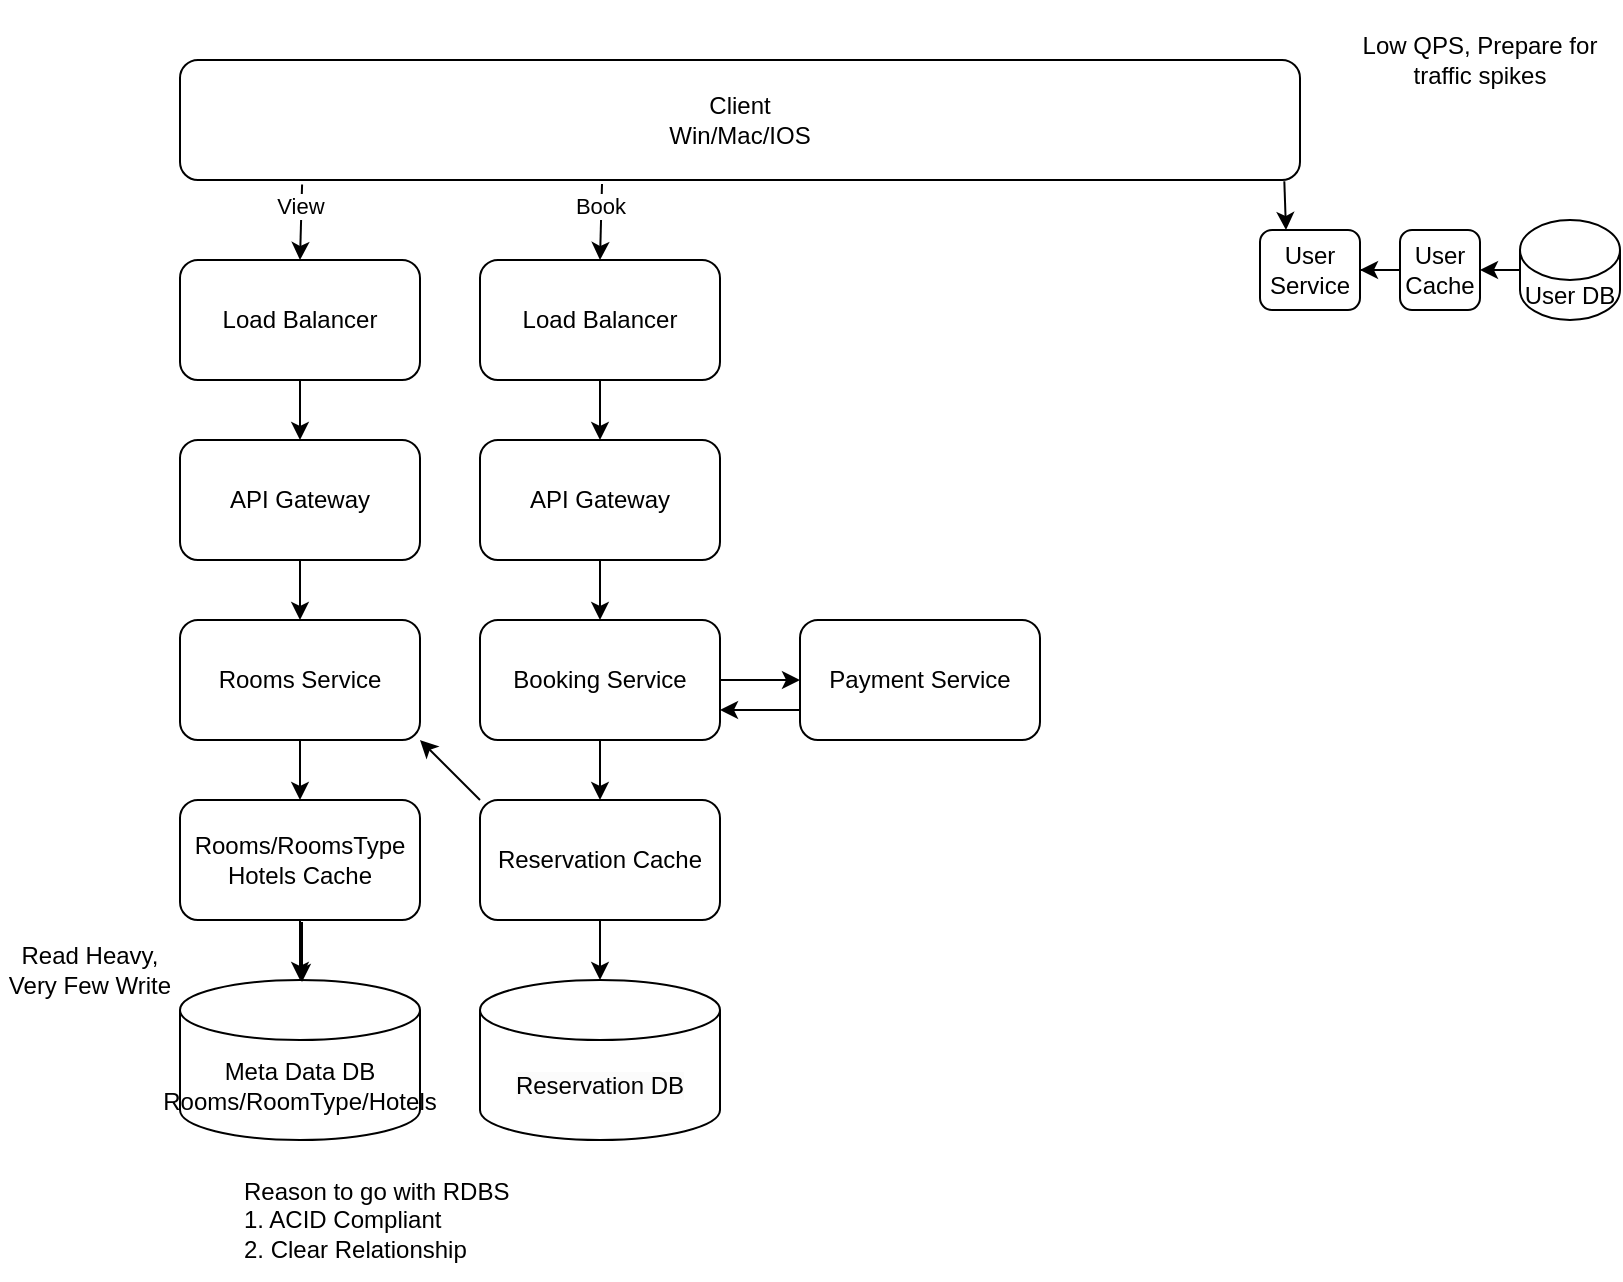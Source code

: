 <mxfile version="21.6.5" type="github">
  <diagram name="Page-1" id="9ZQMSgdtZmDHPQcAsFev">
    <mxGraphModel dx="2266" dy="837" grid="1" gridSize="10" guides="1" tooltips="1" connect="1" arrows="1" fold="1" page="1" pageScale="1" pageWidth="850" pageHeight="1100" math="0" shadow="0">
      <root>
        <mxCell id="0" />
        <mxCell id="1" parent="0" />
        <mxCell id="1K4hWF2h7bjZM0h4HpCD-1" value="Client&lt;br&gt;Win/Mac/IOS" style="rounded=1;whiteSpace=wrap;html=1;" vertex="1" parent="1">
          <mxGeometry x="120" y="110" width="560" height="60" as="geometry" />
        </mxCell>
        <mxCell id="1K4hWF2h7bjZM0h4HpCD-2" value="" style="endArrow=classic;html=1;rounded=0;exitX=0.109;exitY=1.037;exitDx=0;exitDy=0;exitPerimeter=0;" edge="1" parent="1" source="1K4hWF2h7bjZM0h4HpCD-1">
          <mxGeometry width="50" height="50" relative="1" as="geometry">
            <mxPoint x="125" y="360" as="sourcePoint" />
            <mxPoint x="180" y="210" as="targetPoint" />
          </mxGeometry>
        </mxCell>
        <mxCell id="1K4hWF2h7bjZM0h4HpCD-3" value="View" style="edgeLabel;html=1;align=center;verticalAlign=middle;resizable=0;points=[];" vertex="1" connectable="0" parent="1K4hWF2h7bjZM0h4HpCD-2">
          <mxGeometry x="-0.417" y="-1" relative="1" as="geometry">
            <mxPoint as="offset" />
          </mxGeometry>
        </mxCell>
        <mxCell id="1K4hWF2h7bjZM0h4HpCD-4" value="API Gateway" style="rounded=1;whiteSpace=wrap;html=1;" vertex="1" parent="1">
          <mxGeometry x="120" y="300" width="120" height="60" as="geometry" />
        </mxCell>
        <mxCell id="1K4hWF2h7bjZM0h4HpCD-8" value="" style="endArrow=classic;html=1;rounded=0;exitX=0.986;exitY=1.01;exitDx=0;exitDy=0;exitPerimeter=0;entryX=0.25;entryY=0;entryDx=0;entryDy=0;" edge="1" parent="1" source="1K4hWF2h7bjZM0h4HpCD-1">
          <mxGeometry width="50" height="50" relative="1" as="geometry">
            <mxPoint x="760" y="170" as="sourcePoint" />
            <mxPoint x="673" y="195" as="targetPoint" />
          </mxGeometry>
        </mxCell>
        <mxCell id="1K4hWF2h7bjZM0h4HpCD-10" value="Load Balancer" style="rounded=1;whiteSpace=wrap;html=1;" vertex="1" parent="1">
          <mxGeometry x="120" y="210" width="120" height="60" as="geometry" />
        </mxCell>
        <mxCell id="1K4hWF2h7bjZM0h4HpCD-11" value="" style="endArrow=classic;html=1;rounded=0;exitX=0.5;exitY=1;exitDx=0;exitDy=0;entryX=0.5;entryY=0;entryDx=0;entryDy=0;" edge="1" parent="1" source="1K4hWF2h7bjZM0h4HpCD-10" target="1K4hWF2h7bjZM0h4HpCD-4">
          <mxGeometry width="50" height="50" relative="1" as="geometry">
            <mxPoint x="490" y="460" as="sourcePoint" />
            <mxPoint x="540" y="410" as="targetPoint" />
          </mxGeometry>
        </mxCell>
        <mxCell id="1K4hWF2h7bjZM0h4HpCD-12" value="Rooms Service" style="rounded=1;whiteSpace=wrap;html=1;" vertex="1" parent="1">
          <mxGeometry x="120" y="390" width="120" height="60" as="geometry" />
        </mxCell>
        <mxCell id="1K4hWF2h7bjZM0h4HpCD-13" value="" style="endArrow=classic;html=1;rounded=0;exitX=0.5;exitY=1;exitDx=0;exitDy=0;entryX=0.5;entryY=0;entryDx=0;entryDy=0;" edge="1" parent="1" source="1K4hWF2h7bjZM0h4HpCD-4" target="1K4hWF2h7bjZM0h4HpCD-12">
          <mxGeometry width="50" height="50" relative="1" as="geometry">
            <mxPoint x="540" y="480" as="sourcePoint" />
            <mxPoint x="590" y="430" as="targetPoint" />
          </mxGeometry>
        </mxCell>
        <mxCell id="1K4hWF2h7bjZM0h4HpCD-15" value="Meta Data DB&lt;br&gt;Rooms/RoomType/Hotels" style="shape=cylinder3;whiteSpace=wrap;html=1;boundedLbl=1;backgroundOutline=1;size=15;" vertex="1" parent="1">
          <mxGeometry x="120" y="570" width="120" height="80" as="geometry" />
        </mxCell>
        <mxCell id="1K4hWF2h7bjZM0h4HpCD-33" value="" style="edgeStyle=orthogonalEdgeStyle;rounded=0;orthogonalLoop=1;jettySize=auto;html=1;" edge="1" parent="1" source="1K4hWF2h7bjZM0h4HpCD-16" target="1K4hWF2h7bjZM0h4HpCD-15">
          <mxGeometry relative="1" as="geometry" />
        </mxCell>
        <mxCell id="1K4hWF2h7bjZM0h4HpCD-16" value="Rooms/RoomsType&lt;br&gt;Hotels Cache" style="rounded=1;whiteSpace=wrap;html=1;" vertex="1" parent="1">
          <mxGeometry x="120" y="480" width="120" height="60" as="geometry" />
        </mxCell>
        <mxCell id="1K4hWF2h7bjZM0h4HpCD-17" value="" style="endArrow=classic;html=1;rounded=0;exitX=0.5;exitY=1;exitDx=0;exitDy=0;entryX=0.5;entryY=0;entryDx=0;entryDy=0;" edge="1" parent="1" source="1K4hWF2h7bjZM0h4HpCD-12" target="1K4hWF2h7bjZM0h4HpCD-16">
          <mxGeometry width="50" height="50" relative="1" as="geometry">
            <mxPoint x="370" y="500" as="sourcePoint" />
            <mxPoint x="420" y="450" as="targetPoint" />
          </mxGeometry>
        </mxCell>
        <mxCell id="1K4hWF2h7bjZM0h4HpCD-18" value="" style="endArrow=classic;html=1;rounded=0;exitX=0.5;exitY=1;exitDx=0;exitDy=0;entryX=0.5;entryY=0;entryDx=0;entryDy=0;" edge="1" parent="1">
          <mxGeometry width="50" height="50" relative="1" as="geometry">
            <mxPoint x="181" y="541" as="sourcePoint" />
            <mxPoint x="181" y="571" as="targetPoint" />
          </mxGeometry>
        </mxCell>
        <mxCell id="1K4hWF2h7bjZM0h4HpCD-22" value="" style="endArrow=classic;html=1;rounded=0;exitX=0.109;exitY=1.037;exitDx=0;exitDy=0;exitPerimeter=0;" edge="1" parent="1">
          <mxGeometry width="50" height="50" relative="1" as="geometry">
            <mxPoint x="331" y="172" as="sourcePoint" />
            <mxPoint x="330" y="210" as="targetPoint" />
          </mxGeometry>
        </mxCell>
        <mxCell id="1K4hWF2h7bjZM0h4HpCD-23" value="Book" style="edgeLabel;html=1;align=center;verticalAlign=middle;resizable=0;points=[];" vertex="1" connectable="0" parent="1K4hWF2h7bjZM0h4HpCD-22">
          <mxGeometry x="-0.417" y="-1" relative="1" as="geometry">
            <mxPoint as="offset" />
          </mxGeometry>
        </mxCell>
        <mxCell id="1K4hWF2h7bjZM0h4HpCD-24" value="API Gateway" style="rounded=1;whiteSpace=wrap;html=1;" vertex="1" parent="1">
          <mxGeometry x="270" y="300" width="120" height="60" as="geometry" />
        </mxCell>
        <mxCell id="1K4hWF2h7bjZM0h4HpCD-25" value="Load Balancer" style="rounded=1;whiteSpace=wrap;html=1;" vertex="1" parent="1">
          <mxGeometry x="270" y="210" width="120" height="60" as="geometry" />
        </mxCell>
        <mxCell id="1K4hWF2h7bjZM0h4HpCD-26" value="" style="endArrow=classic;html=1;rounded=0;exitX=0.5;exitY=1;exitDx=0;exitDy=0;entryX=0.5;entryY=0;entryDx=0;entryDy=0;" edge="1" parent="1" source="1K4hWF2h7bjZM0h4HpCD-25" target="1K4hWF2h7bjZM0h4HpCD-24">
          <mxGeometry width="50" height="50" relative="1" as="geometry">
            <mxPoint x="640" y="460" as="sourcePoint" />
            <mxPoint x="690" y="410" as="targetPoint" />
          </mxGeometry>
        </mxCell>
        <mxCell id="1K4hWF2h7bjZM0h4HpCD-27" value="Booking Service" style="rounded=1;whiteSpace=wrap;html=1;" vertex="1" parent="1">
          <mxGeometry x="270" y="390" width="120" height="60" as="geometry" />
        </mxCell>
        <mxCell id="1K4hWF2h7bjZM0h4HpCD-28" value="" style="endArrow=classic;html=1;rounded=0;exitX=0.5;exitY=1;exitDx=0;exitDy=0;entryX=0.5;entryY=0;entryDx=0;entryDy=0;" edge="1" parent="1" source="1K4hWF2h7bjZM0h4HpCD-24" target="1K4hWF2h7bjZM0h4HpCD-27">
          <mxGeometry width="50" height="50" relative="1" as="geometry">
            <mxPoint x="690" y="480" as="sourcePoint" />
            <mxPoint x="740" y="430" as="targetPoint" />
          </mxGeometry>
        </mxCell>
        <mxCell id="1K4hWF2h7bjZM0h4HpCD-30" value="&lt;span style=&quot;color: rgb(0, 0, 0); font-family: Helvetica; font-size: 12px; font-style: normal; font-variant-ligatures: normal; font-variant-caps: normal; font-weight: 400; letter-spacing: normal; orphans: 2; text-align: center; text-indent: 0px; text-transform: none; widows: 2; word-spacing: 0px; -webkit-text-stroke-width: 0px; background-color: rgb(251, 251, 251); text-decoration-thickness: initial; text-decoration-style: initial; text-decoration-color: initial; float: none; display: inline !important;&quot;&gt;Reservation&lt;span&gt;&amp;nbsp;DB&lt;/span&gt;&lt;/span&gt;" style="shape=cylinder3;whiteSpace=wrap;html=1;boundedLbl=1;backgroundOutline=1;size=15;" vertex="1" parent="1">
          <mxGeometry x="270" y="570" width="120" height="80" as="geometry" />
        </mxCell>
        <mxCell id="1K4hWF2h7bjZM0h4HpCD-31" value="Reservation Cache" style="rounded=1;whiteSpace=wrap;html=1;" vertex="1" parent="1">
          <mxGeometry x="270" y="480" width="120" height="60" as="geometry" />
        </mxCell>
        <mxCell id="1K4hWF2h7bjZM0h4HpCD-32" value="" style="endArrow=classic;html=1;rounded=0;exitX=0.5;exitY=1;exitDx=0;exitDy=0;entryX=0.5;entryY=0;entryDx=0;entryDy=0;" edge="1" parent="1" target="1K4hWF2h7bjZM0h4HpCD-31">
          <mxGeometry width="50" height="50" relative="1" as="geometry">
            <mxPoint x="330" y="450" as="sourcePoint" />
            <mxPoint x="570" y="450" as="targetPoint" />
          </mxGeometry>
        </mxCell>
        <mxCell id="1K4hWF2h7bjZM0h4HpCD-34" value="" style="endArrow=classic;html=1;rounded=0;exitX=0.5;exitY=1;exitDx=0;exitDy=0;entryX=0.5;entryY=0;entryDx=0;entryDy=0;entryPerimeter=0;" edge="1" parent="1" source="1K4hWF2h7bjZM0h4HpCD-31" target="1K4hWF2h7bjZM0h4HpCD-30">
          <mxGeometry width="50" height="50" relative="1" as="geometry">
            <mxPoint x="490" y="540" as="sourcePoint" />
            <mxPoint x="540" y="490" as="targetPoint" />
          </mxGeometry>
        </mxCell>
        <mxCell id="1K4hWF2h7bjZM0h4HpCD-35" value="" style="endArrow=classic;html=1;rounded=0;entryX=1;entryY=1;entryDx=0;entryDy=0;exitX=0;exitY=0;exitDx=0;exitDy=0;" edge="1" parent="1" source="1K4hWF2h7bjZM0h4HpCD-31" target="1K4hWF2h7bjZM0h4HpCD-12">
          <mxGeometry width="50" height="50" relative="1" as="geometry">
            <mxPoint x="440" y="530" as="sourcePoint" />
            <mxPoint x="490" y="480" as="targetPoint" />
          </mxGeometry>
        </mxCell>
        <mxCell id="1K4hWF2h7bjZM0h4HpCD-36" value="" style="endArrow=classic;html=1;rounded=0;exitX=1;exitY=0.5;exitDx=0;exitDy=0;" edge="1" parent="1" source="1K4hWF2h7bjZM0h4HpCD-27">
          <mxGeometry width="50" height="50" relative="1" as="geometry">
            <mxPoint x="510" y="470" as="sourcePoint" />
            <mxPoint x="430" y="420" as="targetPoint" />
          </mxGeometry>
        </mxCell>
        <mxCell id="1K4hWF2h7bjZM0h4HpCD-37" value="Payment Service" style="rounded=1;whiteSpace=wrap;html=1;" vertex="1" parent="1">
          <mxGeometry x="430" y="390" width="120" height="60" as="geometry" />
        </mxCell>
        <mxCell id="1K4hWF2h7bjZM0h4HpCD-38" value="" style="endArrow=classic;html=1;rounded=0;entryX=1;entryY=0.75;entryDx=0;entryDy=0;exitX=0;exitY=0.75;exitDx=0;exitDy=0;" edge="1" parent="1" source="1K4hWF2h7bjZM0h4HpCD-37" target="1K4hWF2h7bjZM0h4HpCD-27">
          <mxGeometry width="50" height="50" relative="1" as="geometry">
            <mxPoint x="550" y="600" as="sourcePoint" />
            <mxPoint x="600" y="550" as="targetPoint" />
          </mxGeometry>
        </mxCell>
        <mxCell id="1K4hWF2h7bjZM0h4HpCD-39" value="User DB" style="shape=cylinder3;whiteSpace=wrap;html=1;boundedLbl=1;backgroundOutline=1;size=15;" vertex="1" parent="1">
          <mxGeometry x="790" y="190" width="50" height="50" as="geometry" />
        </mxCell>
        <mxCell id="1K4hWF2h7bjZM0h4HpCD-40" style="edgeStyle=orthogonalEdgeStyle;rounded=0;orthogonalLoop=1;jettySize=auto;html=1;entryX=1;entryY=0.5;entryDx=0;entryDy=0;" edge="1" parent="1" source="1K4hWF2h7bjZM0h4HpCD-41" target="1K4hWF2h7bjZM0h4HpCD-42">
          <mxGeometry relative="1" as="geometry" />
        </mxCell>
        <mxCell id="1K4hWF2h7bjZM0h4HpCD-41" value="User&lt;br&gt;Cache" style="rounded=1;whiteSpace=wrap;html=1;" vertex="1" parent="1">
          <mxGeometry x="730" y="195" width="40" height="40" as="geometry" />
        </mxCell>
        <mxCell id="1K4hWF2h7bjZM0h4HpCD-42" value="User Service" style="rounded=1;whiteSpace=wrap;html=1;" vertex="1" parent="1">
          <mxGeometry x="660" y="195" width="50" height="40" as="geometry" />
        </mxCell>
        <mxCell id="1K4hWF2h7bjZM0h4HpCD-43" value="" style="endArrow=classic;html=1;rounded=0;entryX=1;entryY=0.5;entryDx=0;entryDy=0;exitX=0;exitY=0.5;exitDx=0;exitDy=0;exitPerimeter=0;" edge="1" parent="1" source="1K4hWF2h7bjZM0h4HpCD-39" target="1K4hWF2h7bjZM0h4HpCD-41">
          <mxGeometry width="50" height="50" relative="1" as="geometry">
            <mxPoint x="670" y="455" as="sourcePoint" />
            <mxPoint x="720" y="405" as="targetPoint" />
          </mxGeometry>
        </mxCell>
        <mxCell id="1K4hWF2h7bjZM0h4HpCD-45" value="Read Heavy, Very Few Write" style="text;html=1;strokeColor=none;fillColor=none;align=center;verticalAlign=middle;whiteSpace=wrap;rounded=0;" vertex="1" parent="1">
          <mxGeometry x="30" y="550" width="90" height="30" as="geometry" />
        </mxCell>
        <mxCell id="1K4hWF2h7bjZM0h4HpCD-47" value="Low QPS, Prepare for traffic spikes" style="text;html=1;strokeColor=none;fillColor=none;align=center;verticalAlign=middle;whiteSpace=wrap;rounded=0;" vertex="1" parent="1">
          <mxGeometry x="700" y="80" width="140" height="60" as="geometry" />
        </mxCell>
        <mxCell id="1K4hWF2h7bjZM0h4HpCD-48" value="Reason to go with RDBS&lt;br&gt;1. ACID Compliant&lt;br&gt;2. Clear Relationship" style="text;html=1;strokeColor=none;fillColor=none;align=left;verticalAlign=middle;whiteSpace=wrap;rounded=0;" vertex="1" parent="1">
          <mxGeometry x="150" y="660" width="220" height="60" as="geometry" />
        </mxCell>
      </root>
    </mxGraphModel>
  </diagram>
</mxfile>
